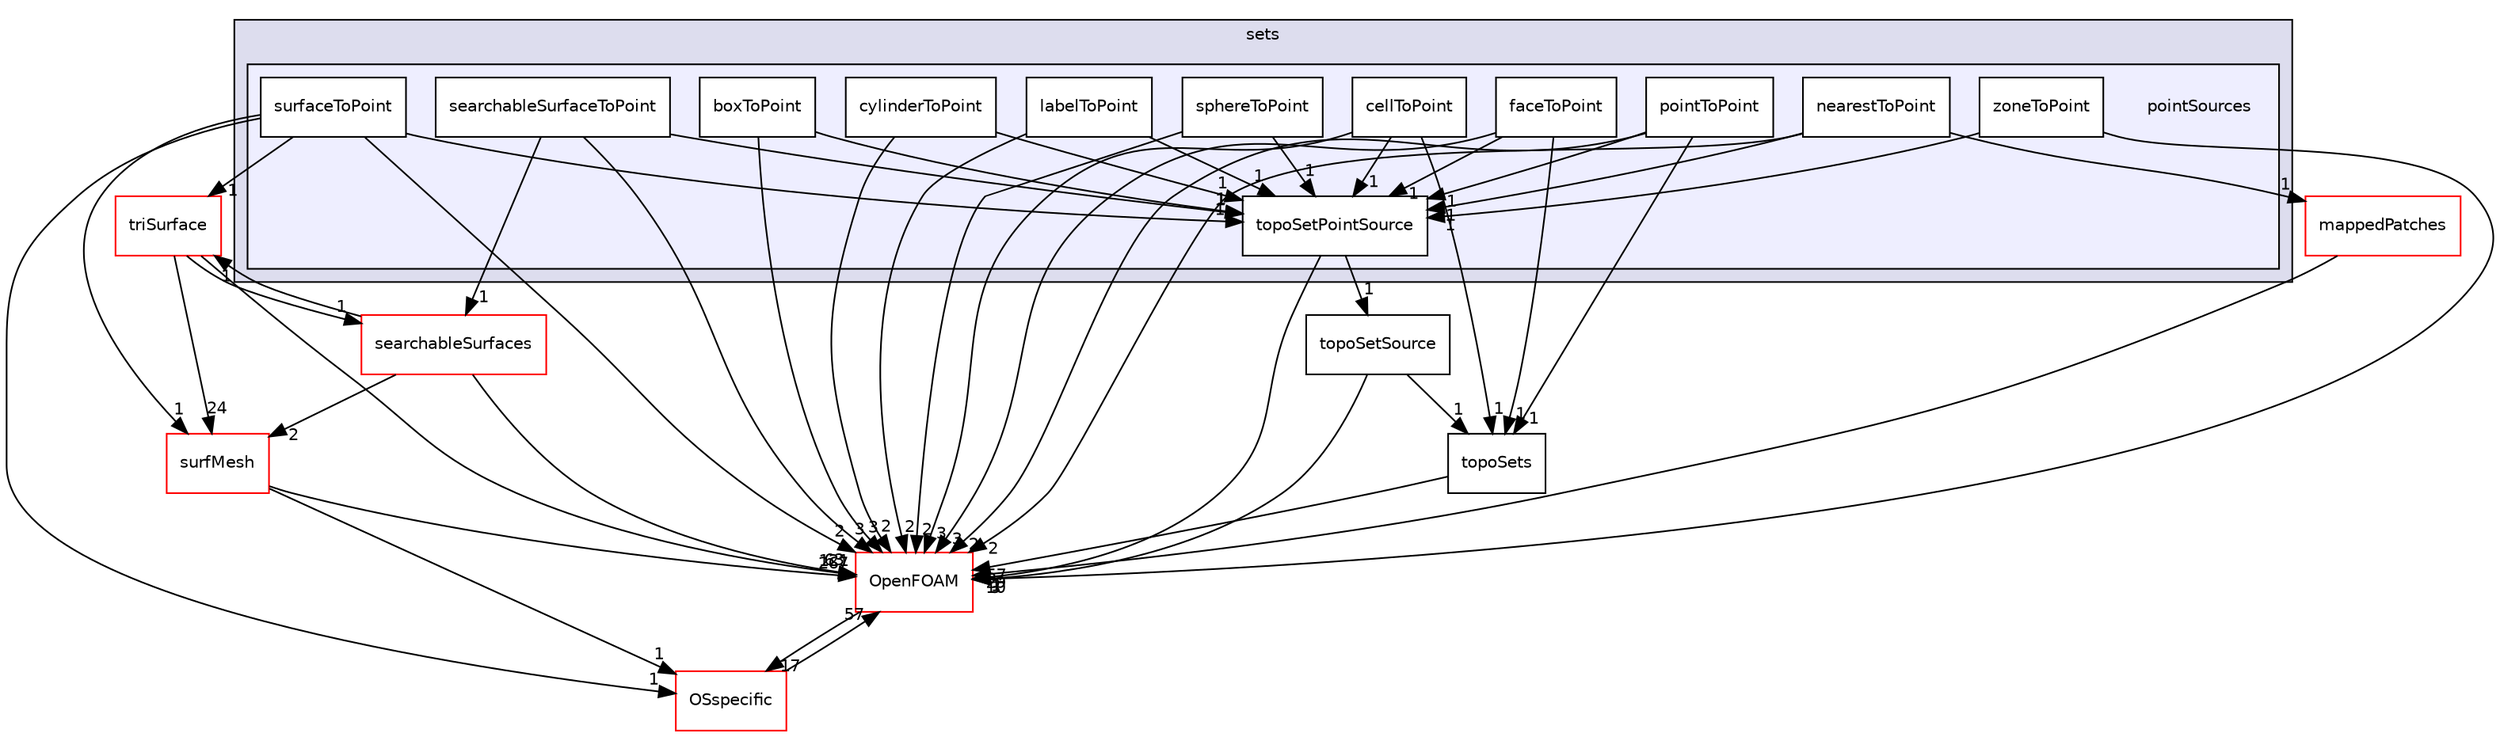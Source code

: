 digraph "src/meshTools/sets/pointSources" {
  bgcolor=transparent;
  compound=true
  node [ fontsize="10", fontname="Helvetica"];
  edge [ labelfontsize="10", labelfontname="Helvetica"];
  subgraph clusterdir_2133a227430c598cbabf81244446fac0 {
    graph [ bgcolor="#ddddee", pencolor="black", label="sets" fontname="Helvetica", fontsize="10", URL="dir_2133a227430c598cbabf81244446fac0.html"]
  subgraph clusterdir_f5d832cf273a27220e4567749720079c {
    graph [ bgcolor="#eeeeff", pencolor="black", label="" URL="dir_f5d832cf273a27220e4567749720079c.html"];
    dir_f5d832cf273a27220e4567749720079c [shape=plaintext label="pointSources"];
    dir_5e3b0a886e57601aaea5d56c05c11816 [shape=box label="boxToPoint" color="black" fillcolor="white" style="filled" URL="dir_5e3b0a886e57601aaea5d56c05c11816.html"];
    dir_fc48ac57e7ca7da6b24b1453e3dd5900 [shape=box label="cellToPoint" color="black" fillcolor="white" style="filled" URL="dir_fc48ac57e7ca7da6b24b1453e3dd5900.html"];
    dir_d512b23fd99205b8142eb36e9808972b [shape=box label="cylinderToPoint" color="black" fillcolor="white" style="filled" URL="dir_d512b23fd99205b8142eb36e9808972b.html"];
    dir_1466b88e02df0bcd427ac8bae37ad6f1 [shape=box label="faceToPoint" color="black" fillcolor="white" style="filled" URL="dir_1466b88e02df0bcd427ac8bae37ad6f1.html"];
    dir_f51729f064cb14cde7e038000e4a24b0 [shape=box label="labelToPoint" color="black" fillcolor="white" style="filled" URL="dir_f51729f064cb14cde7e038000e4a24b0.html"];
    dir_de24375273591fc05b332e312ca3338e [shape=box label="nearestToPoint" color="black" fillcolor="white" style="filled" URL="dir_de24375273591fc05b332e312ca3338e.html"];
    dir_bcc70c0705e15f89b4313a8f480b654b [shape=box label="pointToPoint" color="black" fillcolor="white" style="filled" URL="dir_bcc70c0705e15f89b4313a8f480b654b.html"];
    dir_a9f003062148effdef1d15af5eac1670 [shape=box label="searchableSurfaceToPoint" color="black" fillcolor="white" style="filled" URL="dir_a9f003062148effdef1d15af5eac1670.html"];
    dir_57d43f651d8bbbd0d9c57c647ccb5dae [shape=box label="sphereToPoint" color="black" fillcolor="white" style="filled" URL="dir_57d43f651d8bbbd0d9c57c647ccb5dae.html"];
    dir_7af9464ffe4b2e7dcd7f4e0372210f25 [shape=box label="surfaceToPoint" color="black" fillcolor="white" style="filled" URL="dir_7af9464ffe4b2e7dcd7f4e0372210f25.html"];
    dir_39f72778dc80ef60334a244d2f018ed2 [shape=box label="topoSetPointSource" color="black" fillcolor="white" style="filled" URL="dir_39f72778dc80ef60334a244d2f018ed2.html"];
    dir_8d1c7462ac69c71b37756f2a8f8485ad [shape=box label="zoneToPoint" color="black" fillcolor="white" style="filled" URL="dir_8d1c7462ac69c71b37756f2a8f8485ad.html"];
  }
  }
  dir_0a88fe22feb23ce5f078a04a1df67721 [shape=box label="surfMesh" color="red" URL="dir_0a88fe22feb23ce5f078a04a1df67721.html"];
  dir_d23dbc881ee772048f144c3220c0e8b5 [shape=box label="topoSets" URL="dir_d23dbc881ee772048f144c3220c0e8b5.html"];
  dir_ffdc7a49b4414cf981ba8f0aa91f3c24 [shape=box label="topoSetSource" URL="dir_ffdc7a49b4414cf981ba8f0aa91f3c24.html"];
  dir_2c4b96702ead4056d900947b6784ec65 [shape=box label="triSurface" color="red" URL="dir_2c4b96702ead4056d900947b6784ec65.html"];
  dir_c5473ff19b20e6ec4dfe5c310b3778a8 [shape=box label="OpenFOAM" color="red" URL="dir_c5473ff19b20e6ec4dfe5c310b3778a8.html"];
  dir_fdba7555f757b9c8126275cbaccc3a14 [shape=box label="searchableSurfaces" color="red" URL="dir_fdba7555f757b9c8126275cbaccc3a14.html"];
  dir_c77b33f4fcb6ece30dd2aa16d1bc605e [shape=box label="mappedPatches" color="red" URL="dir_c77b33f4fcb6ece30dd2aa16d1bc605e.html"];
  dir_1e7df7a7407fc4618be5c18f76eb7b99 [shape=box label="OSspecific" color="red" URL="dir_1e7df7a7407fc4618be5c18f76eb7b99.html"];
  dir_bcc70c0705e15f89b4313a8f480b654b->dir_d23dbc881ee772048f144c3220c0e8b5 [headlabel="1", labeldistance=1.5 headhref="dir_002107_002115.html"];
  dir_bcc70c0705e15f89b4313a8f480b654b->dir_39f72778dc80ef60334a244d2f018ed2 [headlabel="1", labeldistance=1.5 headhref="dir_002107_002111.html"];
  dir_bcc70c0705e15f89b4313a8f480b654b->dir_c5473ff19b20e6ec4dfe5c310b3778a8 [headlabel="2", labeldistance=1.5 headhref="dir_002107_002151.html"];
  dir_0a88fe22feb23ce5f078a04a1df67721->dir_c5473ff19b20e6ec4dfe5c310b3778a8 [headlabel="267", labeldistance=1.5 headhref="dir_003623_002151.html"];
  dir_0a88fe22feb23ce5f078a04a1df67721->dir_1e7df7a7407fc4618be5c18f76eb7b99 [headlabel="1", labeldistance=1.5 headhref="dir_003623_002944.html"];
  dir_fc48ac57e7ca7da6b24b1453e3dd5900->dir_d23dbc881ee772048f144c3220c0e8b5 [headlabel="1", labeldistance=1.5 headhref="dir_002102_002115.html"];
  dir_fc48ac57e7ca7da6b24b1453e3dd5900->dir_39f72778dc80ef60334a244d2f018ed2 [headlabel="1", labeldistance=1.5 headhref="dir_002102_002111.html"];
  dir_fc48ac57e7ca7da6b24b1453e3dd5900->dir_c5473ff19b20e6ec4dfe5c310b3778a8 [headlabel="3", labeldistance=1.5 headhref="dir_002102_002151.html"];
  dir_57d43f651d8bbbd0d9c57c647ccb5dae->dir_39f72778dc80ef60334a244d2f018ed2 [headlabel="1", labeldistance=1.5 headhref="dir_002109_002111.html"];
  dir_57d43f651d8bbbd0d9c57c647ccb5dae->dir_c5473ff19b20e6ec4dfe5c310b3778a8 [headlabel="2", labeldistance=1.5 headhref="dir_002109_002151.html"];
  dir_d23dbc881ee772048f144c3220c0e8b5->dir_c5473ff19b20e6ec4dfe5c310b3778a8 [headlabel="57", labeldistance=1.5 headhref="dir_002115_002151.html"];
  dir_1466b88e02df0bcd427ac8bae37ad6f1->dir_d23dbc881ee772048f144c3220c0e8b5 [headlabel="1", labeldistance=1.5 headhref="dir_002104_002115.html"];
  dir_1466b88e02df0bcd427ac8bae37ad6f1->dir_39f72778dc80ef60334a244d2f018ed2 [headlabel="1", labeldistance=1.5 headhref="dir_002104_002111.html"];
  dir_1466b88e02df0bcd427ac8bae37ad6f1->dir_c5473ff19b20e6ec4dfe5c310b3778a8 [headlabel="3", labeldistance=1.5 headhref="dir_002104_002151.html"];
  dir_39f72778dc80ef60334a244d2f018ed2->dir_ffdc7a49b4414cf981ba8f0aa91f3c24 [headlabel="1", labeldistance=1.5 headhref="dir_002111_002117.html"];
  dir_39f72778dc80ef60334a244d2f018ed2->dir_c5473ff19b20e6ec4dfe5c310b3778a8 [headlabel="1", labeldistance=1.5 headhref="dir_002111_002151.html"];
  dir_de24375273591fc05b332e312ca3338e->dir_39f72778dc80ef60334a244d2f018ed2 [headlabel="1", labeldistance=1.5 headhref="dir_002106_002111.html"];
  dir_de24375273591fc05b332e312ca3338e->dir_c5473ff19b20e6ec4dfe5c310b3778a8 [headlabel="2", labeldistance=1.5 headhref="dir_002106_002151.html"];
  dir_de24375273591fc05b332e312ca3338e->dir_c77b33f4fcb6ece30dd2aa16d1bc605e [headlabel="1", labeldistance=1.5 headhref="dir_002106_002010.html"];
  dir_ffdc7a49b4414cf981ba8f0aa91f3c24->dir_d23dbc881ee772048f144c3220c0e8b5 [headlabel="1", labeldistance=1.5 headhref="dir_002117_002115.html"];
  dir_ffdc7a49b4414cf981ba8f0aa91f3c24->dir_c5473ff19b20e6ec4dfe5c310b3778a8 [headlabel="10", labeldistance=1.5 headhref="dir_002117_002151.html"];
  dir_d512b23fd99205b8142eb36e9808972b->dir_39f72778dc80ef60334a244d2f018ed2 [headlabel="1", labeldistance=1.5 headhref="dir_002103_002111.html"];
  dir_d512b23fd99205b8142eb36e9808972b->dir_c5473ff19b20e6ec4dfe5c310b3778a8 [headlabel="2", labeldistance=1.5 headhref="dir_002103_002151.html"];
  dir_f51729f064cb14cde7e038000e4a24b0->dir_39f72778dc80ef60334a244d2f018ed2 [headlabel="1", labeldistance=1.5 headhref="dir_002105_002111.html"];
  dir_f51729f064cb14cde7e038000e4a24b0->dir_c5473ff19b20e6ec4dfe5c310b3778a8 [headlabel="2", labeldistance=1.5 headhref="dir_002105_002151.html"];
  dir_5e3b0a886e57601aaea5d56c05c11816->dir_39f72778dc80ef60334a244d2f018ed2 [headlabel="1", labeldistance=1.5 headhref="dir_002101_002111.html"];
  dir_5e3b0a886e57601aaea5d56c05c11816->dir_c5473ff19b20e6ec4dfe5c310b3778a8 [headlabel="3", labeldistance=1.5 headhref="dir_002101_002151.html"];
  dir_2c4b96702ead4056d900947b6784ec65->dir_0a88fe22feb23ce5f078a04a1df67721 [headlabel="24", labeldistance=1.5 headhref="dir_002120_003623.html"];
  dir_2c4b96702ead4056d900947b6784ec65->dir_c5473ff19b20e6ec4dfe5c310b3778a8 [headlabel="121", labeldistance=1.5 headhref="dir_002120_002151.html"];
  dir_2c4b96702ead4056d900947b6784ec65->dir_fdba7555f757b9c8126275cbaccc3a14 [headlabel="1", labeldistance=1.5 headhref="dir_002120_002033.html"];
  dir_c5473ff19b20e6ec4dfe5c310b3778a8->dir_1e7df7a7407fc4618be5c18f76eb7b99 [headlabel="17", labeldistance=1.5 headhref="dir_002151_002944.html"];
  dir_fdba7555f757b9c8126275cbaccc3a14->dir_0a88fe22feb23ce5f078a04a1df67721 [headlabel="2", labeldistance=1.5 headhref="dir_002033_003623.html"];
  dir_fdba7555f757b9c8126275cbaccc3a14->dir_2c4b96702ead4056d900947b6784ec65 [headlabel="1", labeldistance=1.5 headhref="dir_002033_002120.html"];
  dir_fdba7555f757b9c8126275cbaccc3a14->dir_c5473ff19b20e6ec4dfe5c310b3778a8 [headlabel="63", labeldistance=1.5 headhref="dir_002033_002151.html"];
  dir_c77b33f4fcb6ece30dd2aa16d1bc605e->dir_c5473ff19b20e6ec4dfe5c310b3778a8 [headlabel="29", labeldistance=1.5 headhref="dir_002010_002151.html"];
  dir_a9f003062148effdef1d15af5eac1670->dir_39f72778dc80ef60334a244d2f018ed2 [headlabel="1", labeldistance=1.5 headhref="dir_002108_002111.html"];
  dir_a9f003062148effdef1d15af5eac1670->dir_c5473ff19b20e6ec4dfe5c310b3778a8 [headlabel="3", labeldistance=1.5 headhref="dir_002108_002151.html"];
  dir_a9f003062148effdef1d15af5eac1670->dir_fdba7555f757b9c8126275cbaccc3a14 [headlabel="1", labeldistance=1.5 headhref="dir_002108_002033.html"];
  dir_8d1c7462ac69c71b37756f2a8f8485ad->dir_39f72778dc80ef60334a244d2f018ed2 [headlabel="1", labeldistance=1.5 headhref="dir_002112_002111.html"];
  dir_8d1c7462ac69c71b37756f2a8f8485ad->dir_c5473ff19b20e6ec4dfe5c310b3778a8 [headlabel="3", labeldistance=1.5 headhref="dir_002112_002151.html"];
  dir_7af9464ffe4b2e7dcd7f4e0372210f25->dir_0a88fe22feb23ce5f078a04a1df67721 [headlabel="1", labeldistance=1.5 headhref="dir_002110_003623.html"];
  dir_7af9464ffe4b2e7dcd7f4e0372210f25->dir_39f72778dc80ef60334a244d2f018ed2 [headlabel="1", labeldistance=1.5 headhref="dir_002110_002111.html"];
  dir_7af9464ffe4b2e7dcd7f4e0372210f25->dir_2c4b96702ead4056d900947b6784ec65 [headlabel="1", labeldistance=1.5 headhref="dir_002110_002120.html"];
  dir_7af9464ffe4b2e7dcd7f4e0372210f25->dir_c5473ff19b20e6ec4dfe5c310b3778a8 [headlabel="2", labeldistance=1.5 headhref="dir_002110_002151.html"];
  dir_7af9464ffe4b2e7dcd7f4e0372210f25->dir_1e7df7a7407fc4618be5c18f76eb7b99 [headlabel="1", labeldistance=1.5 headhref="dir_002110_002944.html"];
  dir_1e7df7a7407fc4618be5c18f76eb7b99->dir_c5473ff19b20e6ec4dfe5c310b3778a8 [headlabel="57", labeldistance=1.5 headhref="dir_002944_002151.html"];
}
